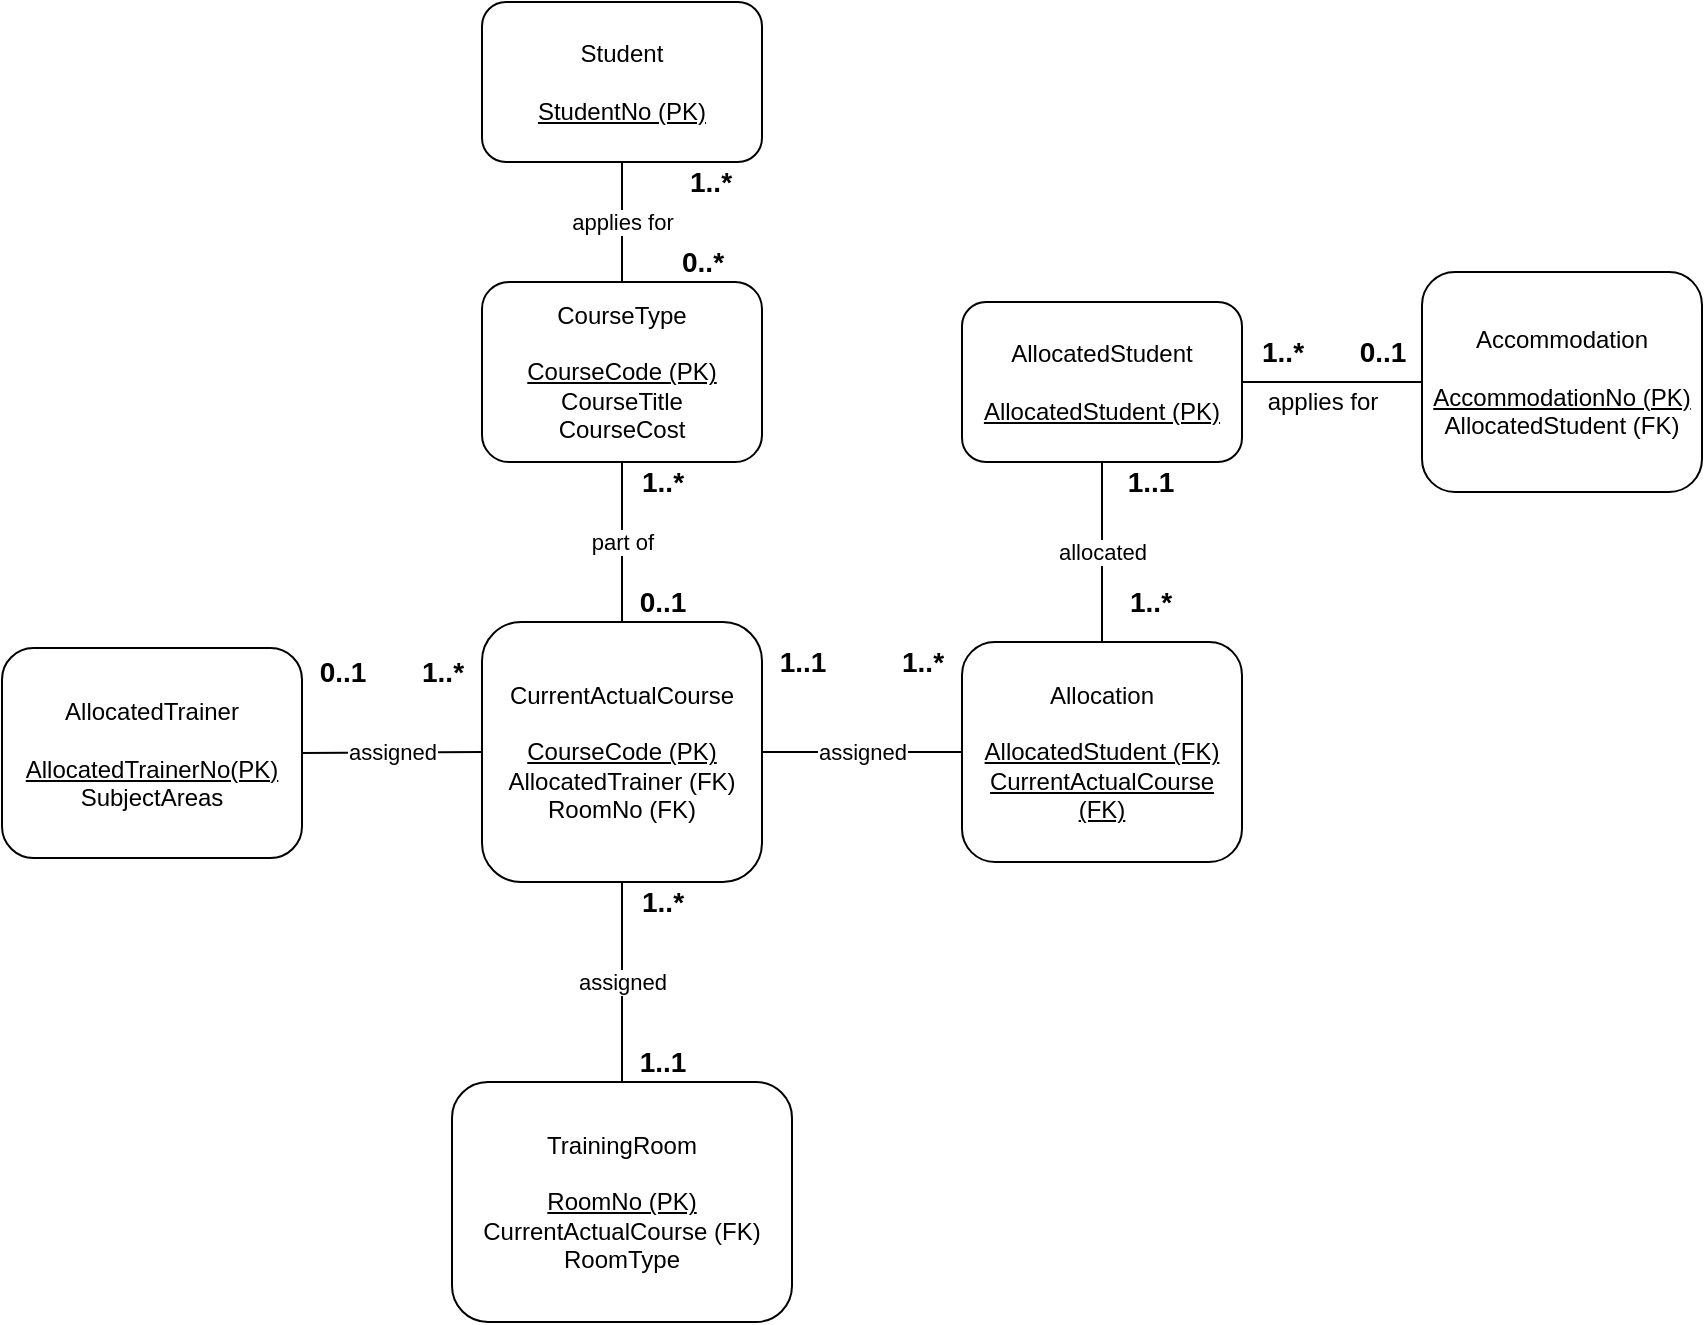 <mxfile version="13.7.9" type="device"><diagram id="3OzrZqjxlplRk_Xj0BOa" name="Page-1"><mxGraphModel dx="1702" dy="1918" grid="1" gridSize="10" guides="1" tooltips="1" connect="1" arrows="1" fold="1" page="1" pageScale="1" pageWidth="827" pageHeight="1169" math="0" shadow="0"><root><mxCell id="0"/><mxCell id="1" parent="0"/><mxCell id="nQjTQb6pIXtxB05ddBXK-1" value="CourseType&lt;br&gt;&lt;br&gt;&lt;u&gt;CourseCode (PK)&lt;/u&gt;&lt;br&gt;CourseTitle&lt;br&gt;CourseCost" style="rounded=1;whiteSpace=wrap;html=1;" parent="1" vertex="1"><mxGeometry x="80" y="30" width="140" height="90" as="geometry"/></mxCell><mxCell id="nQjTQb6pIXtxB05ddBXK-2" value="CurrentActualCourse&lt;br&gt;&lt;br&gt;&lt;u&gt;CourseCode (PK)&lt;/u&gt;&lt;br&gt;AllocatedTrainer (FK)&lt;br&gt;RoomNo (FK)" style="rounded=1;whiteSpace=wrap;html=1;" parent="1" vertex="1"><mxGeometry x="80" y="200" width="140" height="130" as="geometry"/></mxCell><mxCell id="nQjTQb6pIXtxB05ddBXK-3" value="Allocation&lt;br&gt;&lt;br&gt;&lt;u&gt;AllocatedStudent (FK)&lt;br&gt;CurrentActualCourse (FK)&lt;/u&gt;" style="rounded=1;whiteSpace=wrap;html=1;" parent="1" vertex="1"><mxGeometry x="320" y="210" width="140" height="110" as="geometry"/></mxCell><mxCell id="nQjTQb6pIXtxB05ddBXK-4" value="AllocatedStudent&lt;br&gt;&lt;br&gt;&lt;u&gt;AllocatedStudent (PK)&lt;br&gt;&lt;/u&gt;" style="rounded=1;whiteSpace=wrap;html=1;" parent="1" vertex="1"><mxGeometry x="320" y="40" width="140" height="80" as="geometry"/></mxCell><mxCell id="nQjTQb6pIXtxB05ddBXK-5" value="allocated" style="endArrow=none;html=1;entryX=0.5;entryY=1;entryDx=0;entryDy=0;exitX=0.5;exitY=0;exitDx=0;exitDy=0;" parent="1" source="nQjTQb6pIXtxB05ddBXK-3" target="nQjTQb6pIXtxB05ddBXK-4" edge="1"><mxGeometry width="50" height="50" relative="1" as="geometry"><mxPoint x="520" y="190" as="sourcePoint"/><mxPoint x="570" y="140" as="targetPoint"/></mxGeometry></mxCell><mxCell id="nQjTQb6pIXtxB05ddBXK-6" value="" style="endArrow=none;html=1;entryX=0;entryY=0.5;entryDx=0;entryDy=0;exitX=1;exitY=0.5;exitDx=0;exitDy=0;" parent="1" source="nQjTQb6pIXtxB05ddBXK-2" target="nQjTQb6pIXtxB05ddBXK-3" edge="1"><mxGeometry width="50" height="50" relative="1" as="geometry"><mxPoint x="230" y="350" as="sourcePoint"/><mxPoint x="280" y="300" as="targetPoint"/></mxGeometry></mxCell><mxCell id="fKRAAfoSkbr-MF26gc-w-2" value="assigned" style="edgeLabel;html=1;align=center;verticalAlign=middle;resizable=0;points=[];" vertex="1" connectable="0" parent="nQjTQb6pIXtxB05ddBXK-6"><mxGeometry x="-0.3" y="-3" relative="1" as="geometry"><mxPoint x="15" y="-3" as="offset"/></mxGeometry></mxCell><mxCell id="nQjTQb6pIXtxB05ddBXK-7" value="part of" style="endArrow=none;html=1;exitX=0.5;exitY=0;exitDx=0;exitDy=0;entryX=0.5;entryY=1;entryDx=0;entryDy=0;" parent="1" source="nQjTQb6pIXtxB05ddBXK-2" target="nQjTQb6pIXtxB05ddBXK-1" edge="1"><mxGeometry width="50" height="50" relative="1" as="geometry"><mxPoint x="290" y="260" as="sourcePoint"/><mxPoint x="340" y="210" as="targetPoint"/></mxGeometry></mxCell><mxCell id="nQjTQb6pIXtxB05ddBXK-8" value="&lt;font style=&quot;font-size: 14px&quot;&gt;&lt;b&gt;1..*&lt;/b&gt;&lt;/font&gt;" style="text;html=1;align=center;verticalAlign=middle;resizable=0;points=[];autosize=1;" parent="1" vertex="1"><mxGeometry x="150" y="120" width="40" height="20" as="geometry"/></mxCell><mxCell id="nQjTQb6pIXtxB05ddBXK-9" value="&lt;font style=&quot;font-size: 14px&quot;&gt;&lt;b&gt;0..1&lt;/b&gt;&lt;/font&gt;" style="text;html=1;align=center;verticalAlign=middle;resizable=0;points=[];autosize=1;" parent="1" vertex="1"><mxGeometry x="150" y="180" width="40" height="20" as="geometry"/></mxCell><mxCell id="nQjTQb6pIXtxB05ddBXK-10" value="&lt;font style=&quot;font-size: 14px&quot;&gt;&lt;b&gt;1..1&lt;/b&gt;&lt;/font&gt;" style="text;html=1;align=center;verticalAlign=middle;resizable=0;points=[];autosize=1;" parent="1" vertex="1"><mxGeometry x="220" y="210" width="40" height="20" as="geometry"/></mxCell><mxCell id="ADLbrpu8v8r--ib5a-Xh-1" value="&lt;font style=&quot;font-size: 14px&quot;&gt;&lt;b&gt;1..*&lt;/b&gt;&lt;/font&gt;" style="text;html=1;align=center;verticalAlign=middle;resizable=0;points=[];autosize=1;" parent="1" vertex="1"><mxGeometry x="280" y="210" width="40" height="20" as="geometry"/></mxCell><mxCell id="ADLbrpu8v8r--ib5a-Xh-2" value="&lt;font style=&quot;font-size: 14px&quot;&gt;&lt;b&gt;1..*&lt;/b&gt;&lt;/font&gt;" style="text;html=1;align=center;verticalAlign=middle;resizable=0;points=[];autosize=1;" parent="1" vertex="1"><mxGeometry x="394" y="180" width="40" height="20" as="geometry"/></mxCell><mxCell id="ADLbrpu8v8r--ib5a-Xh-3" value="&lt;font style=&quot;font-size: 14px&quot;&gt;&lt;b&gt;1..1&lt;/b&gt;&lt;/font&gt;" style="text;html=1;align=center;verticalAlign=middle;resizable=0;points=[];autosize=1;" parent="1" vertex="1"><mxGeometry x="394" y="120" width="40" height="20" as="geometry"/></mxCell><mxCell id="cE2ooXYWJ4WSXHNUh-pC-2" value="Student&lt;br&gt;&lt;br&gt;&lt;u&gt;StudentNo (PK)&lt;/u&gt;" style="rounded=1;whiteSpace=wrap;html=1;" parent="1" vertex="1"><mxGeometry x="80" y="-110" width="140" height="80" as="geometry"/></mxCell><mxCell id="fc5GFNu5ukZdkA5TDrR0-3" value="&lt;font style=&quot;font-size: 14px&quot;&gt;&lt;b&gt;1..*&lt;/b&gt;&lt;/font&gt;" style="text;html=1;align=center;verticalAlign=middle;resizable=0;points=[];autosize=1;" parent="1" vertex="1"><mxGeometry x="174" y="-30" width="40" height="20" as="geometry"/></mxCell><mxCell id="fc5GFNu5ukZdkA5TDrR0-5" value="&lt;font style=&quot;font-size: 14px&quot;&gt;&lt;b&gt;0..*&lt;/b&gt;&lt;/font&gt;" style="text;html=1;align=center;verticalAlign=middle;resizable=0;points=[];autosize=1;" parent="1" vertex="1"><mxGeometry x="170" y="10" width="40" height="20" as="geometry"/></mxCell><mxCell id="fc5GFNu5ukZdkA5TDrR0-7" value="&lt;font style=&quot;font-size: 14px&quot;&gt;&lt;b&gt;1..*&lt;/b&gt;&lt;/font&gt;" style="text;html=1;align=center;verticalAlign=middle;resizable=0;points=[];autosize=1;" parent="1" vertex="1"><mxGeometry x="40" y="215" width="40" height="20" as="geometry"/></mxCell><mxCell id="D2S9XiSjF99wY29U2ZFG-1" value="&lt;font style=&quot;font-size: 14px&quot;&gt;&lt;b&gt;0..1&lt;/b&gt;&lt;/font&gt;" style="text;html=1;align=center;verticalAlign=middle;resizable=0;points=[];autosize=1;" parent="1" vertex="1"><mxGeometry x="-10" y="215" width="40" height="20" as="geometry"/></mxCell><mxCell id="Ry1Naw3IgNyPbg2JLcPt-14" value="Accommodation&lt;br&gt;&lt;br&gt;&lt;u&gt;AccommodationNo (PK)&lt;/u&gt;&lt;br&gt;AllocatedStudent (FK)" style="rounded=1;whiteSpace=wrap;html=1;" parent="1" vertex="1"><mxGeometry x="550" y="25" width="140" height="110" as="geometry"/></mxCell><mxCell id="zhy77Td24BwOkJPBqqdY-2" value="" style="endArrow=none;html=1;entryX=0;entryY=0.5;entryDx=0;entryDy=0;exitX=1;exitY=0.5;exitDx=0;exitDy=0;" parent="1" source="nQjTQb6pIXtxB05ddBXK-4" target="Ry1Naw3IgNyPbg2JLcPt-14" edge="1"><mxGeometry width="50" height="50" relative="1" as="geometry"><mxPoint x="490" y="150" as="sourcePoint"/><mxPoint x="540" y="100" as="targetPoint"/></mxGeometry></mxCell><mxCell id="zhy77Td24BwOkJPBqqdY-3" value="&lt;font style=&quot;font-size: 14px&quot;&gt;&lt;b&gt;0..1&lt;/b&gt;&lt;/font&gt;" style="text;html=1;align=center;verticalAlign=middle;resizable=0;points=[];autosize=1;" parent="1" vertex="1"><mxGeometry x="510" y="55" width="40" height="20" as="geometry"/></mxCell><mxCell id="zhy77Td24BwOkJPBqqdY-4" value="&lt;font style=&quot;font-size: 14px&quot;&gt;&lt;b&gt;1..*&lt;/b&gt;&lt;/font&gt;" style="text;html=1;align=center;verticalAlign=middle;resizable=0;points=[];autosize=1;" parent="1" vertex="1"><mxGeometry x="460" y="55" width="40" height="20" as="geometry"/></mxCell><mxCell id="zhy77Td24BwOkJPBqqdY-5" value="applies for" style="text;html=1;align=center;verticalAlign=middle;resizable=0;points=[];autosize=1;" parent="1" vertex="1"><mxGeometry x="465" y="80" width="70" height="20" as="geometry"/></mxCell><mxCell id="zhy77Td24BwOkJPBqqdY-6" value="TrainingRoom&lt;br&gt;&lt;br&gt;&lt;u&gt;RoomNo (PK)&lt;/u&gt;&lt;br&gt;CurrentActualCourse (FK)&lt;br&gt;RoomType" style="rounded=1;whiteSpace=wrap;html=1;" parent="1" vertex="1"><mxGeometry x="65" y="430" width="170" height="120" as="geometry"/></mxCell><mxCell id="zhy77Td24BwOkJPBqqdY-7" value="assigned" style="endArrow=none;html=1;entryX=0.5;entryY=1;entryDx=0;entryDy=0;exitX=0.5;exitY=0;exitDx=0;exitDy=0;" parent="1" source="zhy77Td24BwOkJPBqqdY-6" target="nQjTQb6pIXtxB05ddBXK-2" edge="1"><mxGeometry width="50" height="50" relative="1" as="geometry"><mxPoint x="40" y="360" as="sourcePoint"/><mxPoint x="90" y="310" as="targetPoint"/></mxGeometry></mxCell><mxCell id="zhy77Td24BwOkJPBqqdY-8" value="&lt;font style=&quot;font-size: 14px&quot;&gt;&lt;b&gt;1..1&lt;/b&gt;&lt;/font&gt;" style="text;html=1;align=center;verticalAlign=middle;resizable=0;points=[];autosize=1;" parent="1" vertex="1"><mxGeometry x="150" y="410" width="40" height="20" as="geometry"/></mxCell><mxCell id="zhy77Td24BwOkJPBqqdY-9" value="&lt;font style=&quot;font-size: 14px&quot;&gt;&lt;b&gt;1..*&lt;/b&gt;&lt;/font&gt;" style="text;html=1;align=center;verticalAlign=middle;resizable=0;points=[];autosize=1;" parent="1" vertex="1"><mxGeometry x="150" y="330" width="40" height="20" as="geometry"/></mxCell><mxCell id="zhy77Td24BwOkJPBqqdY-10" value="AllocatedTrainer&lt;br&gt;&lt;br&gt;&lt;u&gt;AllocatedTrainerNo(PK)&lt;/u&gt;&lt;br&gt;SubjectAreas" style="rounded=1;whiteSpace=wrap;html=1;" parent="1" vertex="1"><mxGeometry x="-160" y="213" width="150" height="105" as="geometry"/></mxCell><mxCell id="zhy77Td24BwOkJPBqqdY-11" value="assigned" style="endArrow=none;html=1;entryX=0;entryY=0.5;entryDx=0;entryDy=0;exitX=1;exitY=0.5;exitDx=0;exitDy=0;" parent="1" source="zhy77Td24BwOkJPBqqdY-10" target="nQjTQb6pIXtxB05ddBXK-2" edge="1"><mxGeometry width="50" height="50" relative="1" as="geometry"><mxPoint x="10" y="350" as="sourcePoint"/><mxPoint x="60" y="300" as="targetPoint"/></mxGeometry></mxCell><mxCell id="zhy77Td24BwOkJPBqqdY-13" value="applies for" style="endArrow=none;html=1;entryX=0.5;entryY=1;entryDx=0;entryDy=0;exitX=0.5;exitY=0;exitDx=0;exitDy=0;" parent="1" source="nQjTQb6pIXtxB05ddBXK-1" target="cE2ooXYWJ4WSXHNUh-pC-2" edge="1"><mxGeometry width="50" height="50" relative="1" as="geometry"><mxPoint x="310" as="sourcePoint"/><mxPoint x="360" y="-50" as="targetPoint"/></mxGeometry></mxCell></root></mxGraphModel></diagram></mxfile>